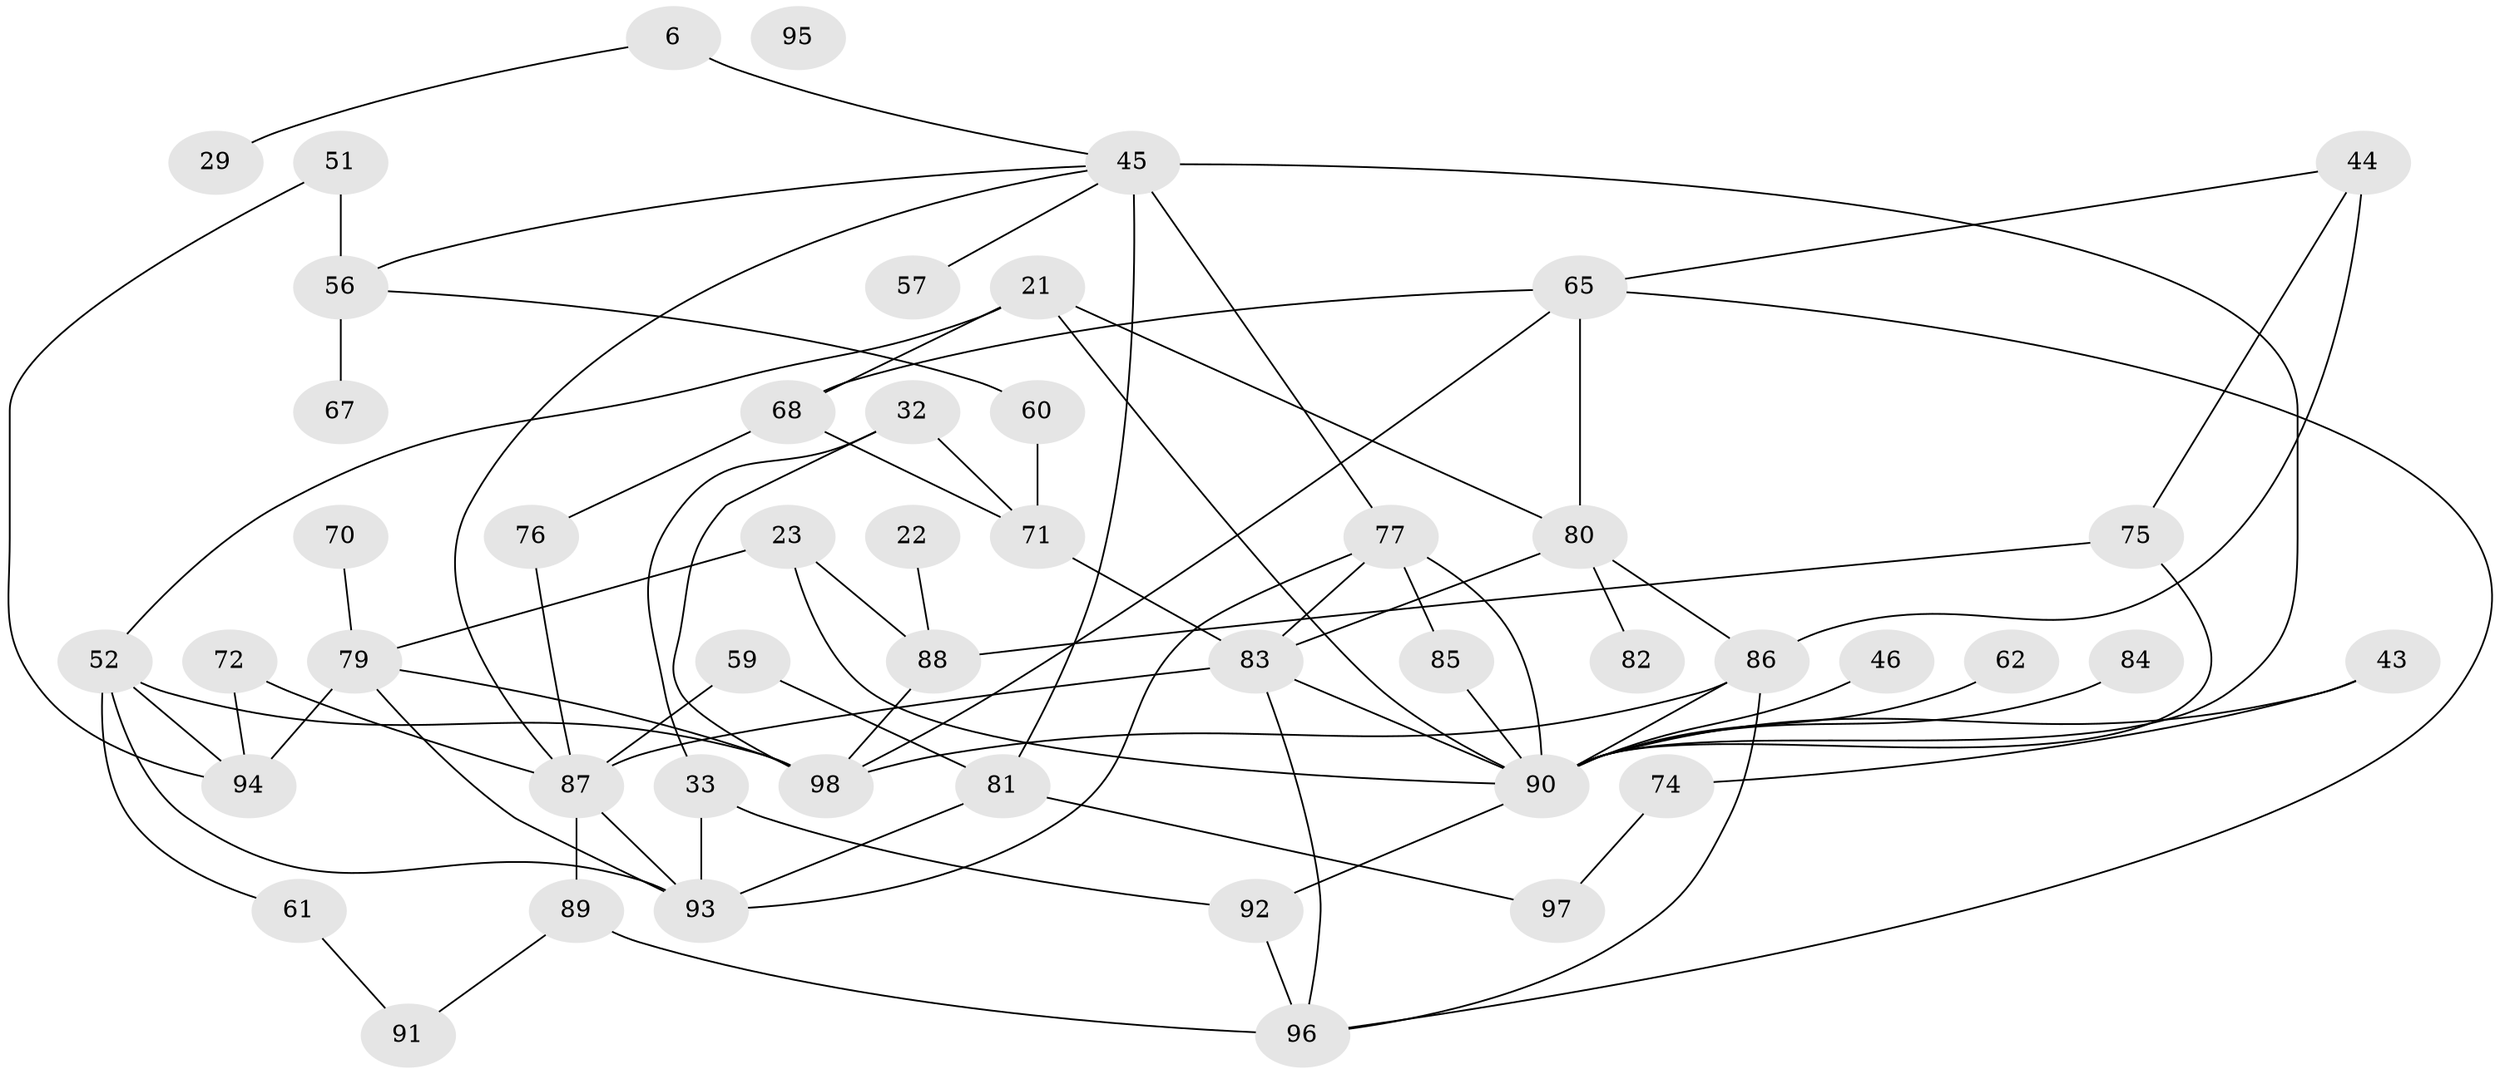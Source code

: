 // original degree distribution, {4: 0.22448979591836735, 3: 0.21428571428571427, 5: 0.08163265306122448, 7: 0.01020408163265306, 2: 0.2653061224489796, 1: 0.14285714285714285, 6: 0.04081632653061224, 8: 0.01020408163265306, 0: 0.01020408163265306}
// Generated by graph-tools (version 1.1) at 2025/38/03/09/25 04:38:53]
// undirected, 49 vertices, 81 edges
graph export_dot {
graph [start="1"]
  node [color=gray90,style=filled];
  6;
  21;
  22;
  23 [super="+8"];
  29;
  32;
  33 [super="+25"];
  43;
  44;
  45 [super="+16+24"];
  46;
  51;
  52 [super="+30+50"];
  56;
  57;
  59;
  60;
  61 [super="+18"];
  62;
  65;
  67;
  68;
  70 [super="+35"];
  71 [super="+12"];
  72;
  74;
  75 [super="+13+55"];
  76 [super="+11+49+63"];
  77;
  79 [super="+73+14"];
  80 [super="+19"];
  81;
  82;
  83 [super="+54+64"];
  84;
  85;
  86 [super="+17+69"];
  87 [super="+4+66"];
  88;
  89;
  90 [super="+37+7+40+48+53"];
  91;
  92 [super="+1"];
  93 [super="+5+38"];
  94;
  95;
  96;
  97;
  98 [super="+78"];
  6 -- 29;
  6 -- 45;
  21 -- 68;
  21 -- 80;
  21 -- 52;
  21 -- 90;
  22 -- 88;
  23 -- 88 [weight=2];
  23 -- 90 [weight=2];
  23 -- 79;
  32 -- 33;
  32 -- 71 [weight=2];
  32 -- 98;
  33 -- 92;
  33 -- 93;
  43 -- 74;
  43 -- 90;
  44 -- 65;
  44 -- 86;
  44 -- 75 [weight=2];
  45 -- 77 [weight=2];
  45 -- 87;
  45 -- 56;
  45 -- 57;
  45 -- 90 [weight=2];
  45 -- 81;
  46 -- 90;
  51 -- 56;
  51 -- 94;
  52 -- 94;
  52 -- 93 [weight=2];
  52 -- 98;
  52 -- 61;
  56 -- 60;
  56 -- 67;
  59 -- 81;
  59 -- 87;
  60 -- 71;
  61 -- 91;
  62 -- 90;
  65 -- 68;
  65 -- 96;
  65 -- 98;
  65 -- 80;
  68 -- 76;
  68 -- 71;
  70 -- 79 [weight=3];
  71 -- 83;
  72 -- 87;
  72 -- 94;
  74 -- 97;
  75 -- 88;
  75 -- 90 [weight=2];
  76 -- 87;
  77 -- 85;
  77 -- 93 [weight=2];
  77 -- 90;
  77 -- 83 [weight=2];
  79 -- 98 [weight=2];
  79 -- 94;
  79 -- 93;
  80 -- 86;
  80 -- 82;
  80 -- 83;
  81 -- 97;
  81 -- 93;
  83 -- 90 [weight=3];
  83 -- 96;
  83 -- 87 [weight=3];
  84 -- 90;
  85 -- 90;
  86 -- 96;
  86 -- 90;
  86 -- 98;
  87 -- 89;
  87 -- 93;
  88 -- 98;
  89 -- 91;
  89 -- 96;
  90 -- 92;
  92 -- 96 [weight=2];
}
